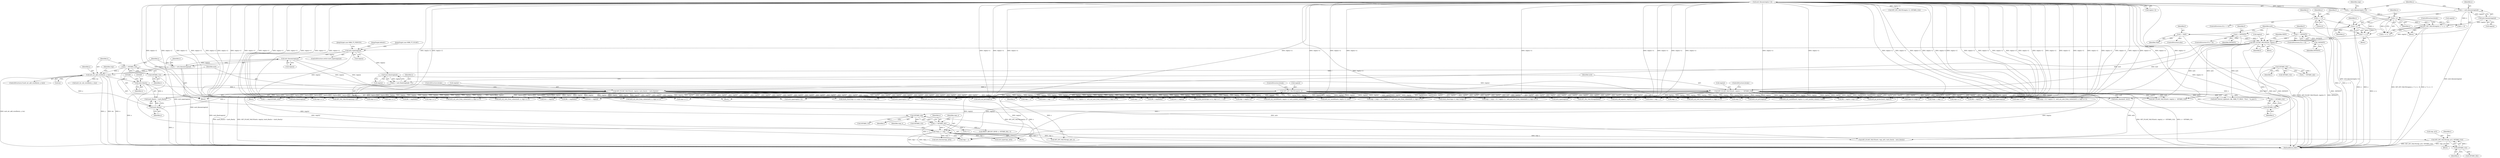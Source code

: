 digraph "0_mruby_1905091634a6a2925c911484434448e568330626@array" {
"1005614" [label="(Call,SET_INT_VALUE(regs_a[1], GETARG_C(i)))"];
"1005542" [label="(Call,*regs_a = regs + a)"];
"1005506" [label="(Call,SET_FLOAT_VALUE(mrb, regs[a], x + GETARG_C(i)))"];
"1005437" [label="(Call,SET_FLOAT_VALUE(mrb, regs[a], f))"];
"1005392" [label="(Call,SET_INT_VALUE(regs[a], y ? x / y : 0))"];
"1005379" [label="(Call,mrb_fixnum(regs[a]))"];
"1005398" [label="(Call,x / y)"];
"1005377" [label="(Call,x = mrb_fixnum(regs[a]))"];
"1005384" [label="(Call,y = mrb_fixnum(regs[a+1]))"];
"1005386" [label="(Call,mrb_fixnum(regs[a+1]))"];
"1005432" [label="(Call,f = x / y)"];
"1005434" [label="(Call,x / y)"];
"1005406" [label="(Call,y == 0)"];
"1005422" [label="(Call,f = -INFINITY)"];
"1005424" [label="(Call,-INFINITY)"];
"1005414" [label="(Call,f = INFINITY)"];
"1005427" [label="(Call,f = NAN)"];
"1005502" [label="(Call,mrb_float(regs[a]))"];
"1005451" [label="(Call,mrb_type(regs[a]))"];
"1005500" [label="(Call,x = mrb_float(regs[a]))"];
"1005513" [label="(Call,GETARG_C(i))"];
"1005448" [label="(Call,GETARG_A(i))"];
"1005491" [label="(Call,SET_INT_VALUE(regs[a], z))"];
"1005461" [label="(Call,mrb_fixnum(regs[a]))"];
"1005478" [label="(Call,SET_FLOAT_VALUE(mrb, regs[a], (mrb_float)x + (mrb_float)y))"];
"1005484" [label="(Call,(mrb_float)x)"];
"1005472" [label="(Call,mrb_int_add_overflow(x, y, &z))"];
"1005459" [label="(Call,x = mrb_fixnum(regs[a]))"];
"1005466" [label="(Call,y = GETARG_C(i))"];
"1005468" [label="(Call,GETARG_C(i))"];
"1005487" [label="(Call,(mrb_float)y)"];
"1005537" [label="(Call,a = GETARG_A(i))"];
"1005539" [label="(Call,GETARG_A(i))"];
"1005618" [label="(Call,GETARG_C(i))"];
"1005517" [label="(Call,SET_INT_VALUE(regs[a+1], GETARG_C(i)))"];
"1005502" [label="(Call,mrb_float(regs[a]))"];
"1005575" [label="(Call,SET_FLOAT_VALUE(mrb, regs_a[0], (mrb_float)x - (mrb_float)y))"];
"1001530" [label="(Call,blk = regs[bidx])"];
"1001620" [label="(Call,mrb_ary_new_from_values(mrb, n, regs+a+1))"];
"1005426" [label="(ControlStructure,else)"];
"1005408" [label="(Literal,0)"];
"1005466" [label="(Call,y = GETARG_C(i))"];
"1005442" [label="(Identifier,f)"];
"1005418" [label="(ControlStructure,if (x < 0))"];
"1005378" [label="(Identifier,x)"];
"1005429" [label="(Identifier,NAN)"];
"1001560" [label="(Call,mrb_class(mrb, recv))"];
"1003113" [label="(Call,mrb_ary_ptr(regs[1]))"];
"1005514" [label="(Identifier,i)"];
"1005538" [label="(Identifier,a)"];
"1005407" [label="(Identifier,y)"];
"1005380" [label="(Call,regs[a])"];
"1002208" [label="(Call,regs+ci->argc+2)"];
"1003074" [label="(Call,*argv = regs+1)"];
"1005423" [label="(Identifier,f)"];
"1005425" [label="(Identifier,INFINITY)"];
"1005446" [label="(Call,a = GETARG_A(i))"];
"1005402" [label="(ControlStructure,break;)"];
"1002464" [label="(Call,(argc < 0) ? regs[a+1] : mrb_ary_new_from_values(mrb, n, regs+a+1))"];
"1005427" [label="(Call,f = NAN)"];
"1005475" [label="(Call,&z)"];
"1005492" [label="(Call,regs[a])"];
"1005399" [label="(Identifier,x)"];
"1005558" [label="(Call,mrb_fixnum(regs_a[0]))"];
"1005503" [label="(Call,regs[a])"];
"1005473" [label="(Identifier,x)"];
"1005461" [label="(Call,mrb_fixnum(regs[a]))"];
"1001523" [label="(Call,blk = regs[bidx])"];
"1005542" [label="(Call,*regs_a = regs + a)"];
"1005448" [label="(Call,GETARG_A(i))"];
"1005400" [label="(Identifier,y)"];
"1005535" [label="(Block,)"];
"1004616" [label="(Call,value_move(regs+a+2, regs+a+1, ++n))"];
"1005457" [label="(Block,)"];
"1004582" [label="(Call,mrb_ary_new_from_values(mrb, n, regs+a+1))"];
"1005500" [label="(Call,x = mrb_float(regs[a]))"];
"1005484" [label="(Call,(mrb_float)x)"];
"1001623" [label="(Call,regs+a+1)"];
"1002360" [label="(Call,recv = regs[0])"];
"1005486" [label="(Identifier,x)"];
"1001519" [label="(Call,SET_NIL_VALUE(regs[bidx]))"];
"1005507" [label="(Identifier,mrb)"];
"1004606" [label="(Call,mrb_ary_unshift(mrb, regs[a+1], sym))"];
"1005640" [label="(Call,a+1)"];
"1005491" [label="(Call,SET_INT_VALUE(regs[a], z))"];
"1005434" [label="(Call,x / y)"];
"1001547" [label="(Call,mrb_convert_type(mrb, blk, MRB_TT_PROC, \"Proc\", \"to_proc\"))"];
"1005565" [label="(Call,GETARG_C(i))"];
"1005540" [label="(Identifier,i)"];
"1005550" [label="(Identifier,regs_a)"];
"1003076" [label="(Call,regs+1)"];
"1002871" [label="(Call,regs + 1)"];
"1002869" [label="(Call,stack = regs + 1)"];
"1004571" [label="(Call,args = regs[a+1])"];
"1005406" [label="(Call,y == 0)"];
"1005412" [label="(Identifier,x)"];
"1005619" [label="(Identifier,i)"];
"1005625" [label="(Call,GETARG_B(i))"];
"1005487" [label="(Call,(mrb_float)y)"];
"1005436" [label="(Identifier,y)"];
"1005599" [label="(Call,mrb_float(regs[a]))"];
"1004901" [label="(Call,mrb_type(regs[a]))"];
"1005377" [label="(Call,x = mrb_fixnum(regs[a]))"];
"1005543" [label="(Identifier,regs_a)"];
"1005387" [label="(Call,regs[a+1])"];
"1005615" [label="(Call,regs_a[1])"];
"1005398" [label="(Call,x / y)"];
"1002462" [label="(Call,args = (argc < 0) ? regs[a+1] : mrb_ary_new_from_values(mrb, n, regs+a+1))"];
"1002520" [label="(Call,regs+a+1)"];
"1001508" [label="(Call,recv = regs[a])"];
"1005410" [label="(ControlStructure,if (x > 0))"];
"1005379" [label="(Call,mrb_fixnum(regs[a]))"];
"1005393" [label="(Call,regs[a])"];
"1005474" [label="(Identifier,y)"];
"1002969" [label="(Call,mrb_ary_ptr(regs[a]))"];
"1005537" [label="(Call,a = GETARG_A(i))"];
"1003127" [label="(Call,mrb_gc_protect(mrb, regs[1]))"];
"1005438" [label="(Identifier,mrb)"];
"1005469" [label="(Identifier,i)"];
"1005411" [label="(Call,x > 0)"];
"1005392" [label="(Call,SET_INT_VALUE(regs[a], y ? x / y : 0))"];
"1005459" [label="(Call,x = mrb_fixnum(regs[a]))"];
"1005452" [label="(Call,regs[a])"];
"1005375" [label="(Block,)"];
"1005386" [label="(Call,mrb_fixnum(regs[a+1]))"];
"1005462" [label="(Call,regs[a])"];
"1005637" [label="(Call,mrb_type(regs[a+1]))"];
"1005516" [label="(JumpTarget,default:)"];
"1004813" [label="(Call,stack = regs + 1)"];
"1001680" [label="(Call,mrb_ary_unshift(mrb, regs[a+1], mrb_symbol_value(mid)))"];
"1005439" [label="(Call,regs[a])"];
"1005385" [label="(Identifier,y)"];
"1005415" [label="(Identifier,f)"];
"1005432" [label="(Call,f = x / y)"];
"1005451" [label="(Call,mrb_type(regs[a]))"];
"1002187" [label="(Call,regs+3)"];
"1005552" [label="(Block,)"];
"1005437" [label="(Call,SET_FLOAT_VALUE(mrb, regs[a], f))"];
"1005496" [label="(ControlStructure,break;)"];
"1005424" [label="(Call,-INFINITY)"];
"1002517" [label="(Call,mrb_ary_new_from_values(mrb, n, regs+a+1))"];
"1003552" [label="(Call,blk = regs[2])"];
"1005666" [label="(MethodReturn,RET)"];
"1005384" [label="(Call,y = mrb_fixnum(regs[a+1]))"];
"1001601" [label="(Call,mrb_obj_eq(mrb, regs[0], recv))"];
"1005633" [label="(Call,mrb_type(regs[a]))"];
"1001611" [label="(Call,(argc < 0) ? regs[a+1] : mrb_ary_new_from_values(mrb, n, regs+a+1))"];
"1002207" [label="(Call,stack_clear(regs+ci->argc+2, irep->nregs-ci->argc-2))"];
"1005490" [label="(ControlStructure,break;)"];
"1005422" [label="(Call,f = -INFINITY)"];
"1004815" [label="(Call,regs + 1)"];
"1003247" [label="(Call,SET_NIL_VALUE(regs[argc+1]))"];
"1005435" [label="(Identifier,x)"];
"1004622" [label="(Call,regs+a+1)"];
"1005622" [label="(Call,MKOP_ABC(OP_SEND, a, GETARG_B(i), 1))"];
"1005477" [label="(Block,)"];
"1001609" [label="(Call,args = (argc < 0) ? regs[a+1] : mrb_ary_new_from_values(mrb, n, regs+a+1))"];
"1005515" [label="(ControlStructure,break;)"];
"1005478" [label="(Call,SET_FLOAT_VALUE(mrb, regs[a], (mrb_float)x + (mrb_float)y))"];
"1005431" [label="(Block,)"];
"1005353" [label="(Block,)"];
"1005405" [label="(ControlStructure,if (y == 0))"];
"1005498" [label="(Block,)"];
"1005508" [label="(Call,regs[a])"];
"1005569" [label="(Call,mrb_int_sub_overflow(x, y, &z))"];
"1005523" [label="(Call,GETARG_C(i))"];
"1005618" [label="(Call,GETARG_C(i))"];
"1005513" [label="(Call,GETARG_C(i))"];
"1005497" [label="(JumpTarget,case MRB_TT_FLOAT:)"];
"1005511" [label="(Call,x + GETARG_C(i))"];
"1001661" [label="(Call,mrb_ary_new_from_values(mrb, n, regs+a+1))"];
"1003878" [label="(Call,v = regs[GETARG_A(i)])"];
"1005479" [label="(Identifier,mrb)"];
"1001664" [label="(Call,regs+a+1)"];
"1005610" [label="(Call,GETARG_C(i))"];
"1005467" [label="(Identifier,y)"];
"1003559" [label="(Call,blk = regs[ci->argc+1])"];
"1005495" [label="(Identifier,z)"];
"1005483" [label="(Call,(mrb_float)x + (mrb_float)y)"];
"1005416" [label="(Identifier,INFINITY)"];
"1005480" [label="(Call,regs[a])"];
"1005414" [label="(Call,f = INFINITY)"];
"1005394" [label="(Identifier,regs)"];
"1005614" [label="(Call,SET_INT_VALUE(regs_a[1], GETARG_C(i)))"];
"1005588" [label="(Call,SET_INT_VALUE(regs_a[0], z))"];
"1005460" [label="(Identifier,x)"];
"1005449" [label="(Identifier,i)"];
"1005471" [label="(ControlStructure,if (mrb_int_add_overflow(x, y, &z)))"];
"1005396" [label="(Call,y ? x / y : 0)"];
"1005433" [label="(Identifier,f)"];
"1005472" [label="(Call,mrb_int_add_overflow(x, y, &z))"];
"1005489" [label="(Identifier,y)"];
"1005506" [label="(Call,SET_FLOAT_VALUE(mrb, regs[a], x + GETARG_C(i)))"];
"1004585" [label="(Call,regs+a+1)"];
"1004905" [label="(Call,mrb_type(regs[a+1]))"];
"1005603" [label="(Call,SET_FLOAT_VALUE(mrb, regs[a], x - GETARG_C(i)))"];
"1002476" [label="(Call,regs+a+1)"];
"1005548" [label="(Call,mrb_type(regs_a[0]))"];
"1002186" [label="(Call,stack_clear(regs+3, irep->nregs-3))"];
"1002536" [label="(Call,mrb_ary_unshift(mrb, regs[a+1], mrb_symbol_value(ci->mid)))"];
"1005428" [label="(Identifier,f)"];
"1005493" [label="(Identifier,regs)"];
"1005450" [label="(ControlStructure,switch (mrb_type(regs[a])))"];
"1005443" [label="(Identifier,NEXT)"];
"1002383" [label="(Call,blk = regs[bidx])"];
"1002473" [label="(Call,mrb_ary_new_from_values(mrb, n, regs+a+1))"];
"1005501" [label="(Identifier,x)"];
"1005456" [label="(JumpTarget,case MRB_TT_FIXNUM:)"];
"1005544" [label="(Call,regs + a)"];
"1004522" [label="(Call,recv = regs[a])"];
"1005539" [label="(Call,GETARG_A(i))"];
"1005468" [label="(Call,GETARG_C(i))"];
"1004617" [label="(Call,regs+a+2)"];
"1005621" [label="(Identifier,i)"];
"1005614" -> "1005552"  [label="AST: "];
"1005614" -> "1005618"  [label="CFG: "];
"1005615" -> "1005614"  [label="AST: "];
"1005618" -> "1005614"  [label="AST: "];
"1005621" -> "1005614"  [label="CFG: "];
"1005614" -> "1005666"  [label="DDG: SET_INT_VALUE(regs_a[1], GETARG_C(i))"];
"1005614" -> "1005666"  [label="DDG: regs_a[1]"];
"1005542" -> "1005614"  [label="DDG: regs_a"];
"1005618" -> "1005614"  [label="DDG: i"];
"1005542" -> "1005535"  [label="AST: "];
"1005542" -> "1005544"  [label="CFG: "];
"1005543" -> "1005542"  [label="AST: "];
"1005544" -> "1005542"  [label="AST: "];
"1005550" -> "1005542"  [label="CFG: "];
"1005542" -> "1005666"  [label="DDG: regs_a"];
"1005542" -> "1005666"  [label="DDG: regs + a"];
"1005506" -> "1005542"  [label="DDG: regs[a]"];
"1005386" -> "1005542"  [label="DDG: regs[a+1]"];
"1005491" -> "1005542"  [label="DDG: regs[a]"];
"1005478" -> "1005542"  [label="DDG: regs[a]"];
"1005537" -> "1005542"  [label="DDG: a"];
"1005542" -> "1005548"  [label="DDG: regs_a"];
"1005542" -> "1005558"  [label="DDG: regs_a"];
"1005542" -> "1005575"  [label="DDG: regs_a"];
"1005542" -> "1005588"  [label="DDG: regs_a"];
"1005506" -> "1005498"  [label="AST: "];
"1005506" -> "1005511"  [label="CFG: "];
"1005507" -> "1005506"  [label="AST: "];
"1005508" -> "1005506"  [label="AST: "];
"1005511" -> "1005506"  [label="AST: "];
"1005515" -> "1005506"  [label="CFG: "];
"1005506" -> "1005666"  [label="DDG: SET_FLOAT_VALUE(mrb, regs[a], x + GETARG_C(i))"];
"1005506" -> "1005666"  [label="DDG: x + GETARG_C(i)"];
"1005506" -> "1001508"  [label="DDG: regs[a]"];
"1005506" -> "1001519"  [label="DDG: regs[a]"];
"1005506" -> "1001523"  [label="DDG: regs[a]"];
"1005506" -> "1001530"  [label="DDG: regs[a]"];
"1005506" -> "1001547"  [label="DDG: mrb"];
"1005506" -> "1001560"  [label="DDG: mrb"];
"1005506" -> "1001601"  [label="DDG: regs[a]"];
"1005506" -> "1001609"  [label="DDG: regs[a]"];
"1005506" -> "1001611"  [label="DDG: regs[a]"];
"1005506" -> "1001620"  [label="DDG: regs[a]"];
"1005506" -> "1001623"  [label="DDG: regs[a]"];
"1005506" -> "1001661"  [label="DDG: regs[a]"];
"1005506" -> "1001664"  [label="DDG: regs[a]"];
"1005506" -> "1001680"  [label="DDG: regs[a]"];
"1005506" -> "1002186"  [label="DDG: regs[a]"];
"1005506" -> "1002187"  [label="DDG: regs[a]"];
"1005506" -> "1002207"  [label="DDG: regs[a]"];
"1005506" -> "1002208"  [label="DDG: regs[a]"];
"1005506" -> "1002360"  [label="DDG: regs[a]"];
"1005506" -> "1002383"  [label="DDG: regs[a]"];
"1005506" -> "1002462"  [label="DDG: regs[a]"];
"1005506" -> "1002464"  [label="DDG: regs[a]"];
"1005506" -> "1002473"  [label="DDG: regs[a]"];
"1005506" -> "1002476"  [label="DDG: regs[a]"];
"1005506" -> "1002517"  [label="DDG: regs[a]"];
"1005506" -> "1002520"  [label="DDG: regs[a]"];
"1005506" -> "1002536"  [label="DDG: regs[a]"];
"1005506" -> "1002869"  [label="DDG: regs[a]"];
"1005506" -> "1002871"  [label="DDG: regs[a]"];
"1005506" -> "1002969"  [label="DDG: regs[a]"];
"1005506" -> "1003074"  [label="DDG: regs[a]"];
"1005506" -> "1003076"  [label="DDG: regs[a]"];
"1005506" -> "1003113"  [label="DDG: regs[a]"];
"1005506" -> "1003127"  [label="DDG: regs[a]"];
"1005506" -> "1003247"  [label="DDG: regs[a]"];
"1005506" -> "1003552"  [label="DDG: regs[a]"];
"1005506" -> "1003559"  [label="DDG: regs[a]"];
"1005506" -> "1003878"  [label="DDG: regs[a]"];
"1005506" -> "1004522"  [label="DDG: regs[a]"];
"1005506" -> "1004571"  [label="DDG: regs[a]"];
"1005506" -> "1004582"  [label="DDG: regs[a]"];
"1005506" -> "1004585"  [label="DDG: regs[a]"];
"1005506" -> "1004606"  [label="DDG: regs[a]"];
"1005506" -> "1004616"  [label="DDG: regs[a]"];
"1005506" -> "1004617"  [label="DDG: regs[a]"];
"1005506" -> "1004622"  [label="DDG: regs[a]"];
"1005506" -> "1004813"  [label="DDG: regs[a]"];
"1005506" -> "1004815"  [label="DDG: regs[a]"];
"1005506" -> "1004901"  [label="DDG: regs[a]"];
"1005506" -> "1004905"  [label="DDG: regs[a]"];
"1005437" -> "1005506"  [label="DDG: mrb"];
"1005502" -> "1005506"  [label="DDG: regs[a]"];
"1005500" -> "1005506"  [label="DDG: x"];
"1005513" -> "1005506"  [label="DDG: i"];
"1005506" -> "1005544"  [label="DDG: regs[a]"];
"1005506" -> "1005575"  [label="DDG: mrb"];
"1005506" -> "1005599"  [label="DDG: regs[a]"];
"1005506" -> "1005603"  [label="DDG: mrb"];
"1005506" -> "1005603"  [label="DDG: regs[a]"];
"1005506" -> "1005633"  [label="DDG: regs[a]"];
"1005506" -> "1005637"  [label="DDG: regs[a]"];
"1005437" -> "1005353"  [label="AST: "];
"1005437" -> "1005442"  [label="CFG: "];
"1005438" -> "1005437"  [label="AST: "];
"1005439" -> "1005437"  [label="AST: "];
"1005442" -> "1005437"  [label="AST: "];
"1005443" -> "1005437"  [label="CFG: "];
"1005437" -> "1005666"  [label="DDG: SET_FLOAT_VALUE(mrb, regs[a], f)"];
"1005437" -> "1005666"  [label="DDG: f"];
"1005437" -> "1001547"  [label="DDG: mrb"];
"1005437" -> "1001560"  [label="DDG: mrb"];
"1005392" -> "1005437"  [label="DDG: regs[a]"];
"1005432" -> "1005437"  [label="DDG: f"];
"1005422" -> "1005437"  [label="DDG: f"];
"1005414" -> "1005437"  [label="DDG: f"];
"1005427" -> "1005437"  [label="DDG: f"];
"1005437" -> "1005451"  [label="DDG: regs[a]"];
"1005437" -> "1005478"  [label="DDG: mrb"];
"1005437" -> "1005575"  [label="DDG: mrb"];
"1005437" -> "1005603"  [label="DDG: mrb"];
"1005392" -> "1005375"  [label="AST: "];
"1005392" -> "1005396"  [label="CFG: "];
"1005393" -> "1005392"  [label="AST: "];
"1005396" -> "1005392"  [label="AST: "];
"1005402" -> "1005392"  [label="CFG: "];
"1005392" -> "1005666"  [label="DDG: y ? x / y : 0"];
"1005392" -> "1005666"  [label="DDG: SET_INT_VALUE(regs[a], y ? x / y : 0)"];
"1005379" -> "1005392"  [label="DDG: regs[a]"];
"1005398" -> "1005392"  [label="DDG: x"];
"1005398" -> "1005392"  [label="DDG: y"];
"1005379" -> "1005377"  [label="AST: "];
"1005379" -> "1005380"  [label="CFG: "];
"1005380" -> "1005379"  [label="AST: "];
"1005377" -> "1005379"  [label="CFG: "];
"1005379" -> "1005377"  [label="DDG: regs[a]"];
"1005398" -> "1005396"  [label="AST: "];
"1005398" -> "1005400"  [label="CFG: "];
"1005399" -> "1005398"  [label="AST: "];
"1005400" -> "1005398"  [label="AST: "];
"1005396" -> "1005398"  [label="CFG: "];
"1005398" -> "1005396"  [label="DDG: x"];
"1005398" -> "1005396"  [label="DDG: y"];
"1005377" -> "1005398"  [label="DDG: x"];
"1005384" -> "1005398"  [label="DDG: y"];
"1005398" -> "1005411"  [label="DDG: x"];
"1005398" -> "1005434"  [label="DDG: x"];
"1005377" -> "1005375"  [label="AST: "];
"1005378" -> "1005377"  [label="AST: "];
"1005385" -> "1005377"  [label="CFG: "];
"1005377" -> "1005666"  [label="DDG: mrb_fixnum(regs[a])"];
"1005377" -> "1005411"  [label="DDG: x"];
"1005377" -> "1005434"  [label="DDG: x"];
"1005384" -> "1005375"  [label="AST: "];
"1005384" -> "1005386"  [label="CFG: "];
"1005385" -> "1005384"  [label="AST: "];
"1005386" -> "1005384"  [label="AST: "];
"1005394" -> "1005384"  [label="CFG: "];
"1005384" -> "1005666"  [label="DDG: mrb_fixnum(regs[a+1])"];
"1005386" -> "1005384"  [label="DDG: regs[a+1]"];
"1005386" -> "1005387"  [label="CFG: "];
"1005387" -> "1005386"  [label="AST: "];
"1005386" -> "1005666"  [label="DDG: regs[a+1]"];
"1005386" -> "1001508"  [label="DDG: regs[a+1]"];
"1005386" -> "1001519"  [label="DDG: regs[a+1]"];
"1005386" -> "1001523"  [label="DDG: regs[a+1]"];
"1005386" -> "1001530"  [label="DDG: regs[a+1]"];
"1005386" -> "1001601"  [label="DDG: regs[a+1]"];
"1005386" -> "1001609"  [label="DDG: regs[a+1]"];
"1005386" -> "1001611"  [label="DDG: regs[a+1]"];
"1005386" -> "1001620"  [label="DDG: regs[a+1]"];
"1005386" -> "1001623"  [label="DDG: regs[a+1]"];
"1005386" -> "1001661"  [label="DDG: regs[a+1]"];
"1005386" -> "1001664"  [label="DDG: regs[a+1]"];
"1005386" -> "1001680"  [label="DDG: regs[a+1]"];
"1005386" -> "1002186"  [label="DDG: regs[a+1]"];
"1005386" -> "1002187"  [label="DDG: regs[a+1]"];
"1005386" -> "1002207"  [label="DDG: regs[a+1]"];
"1005386" -> "1002208"  [label="DDG: regs[a+1]"];
"1005386" -> "1002360"  [label="DDG: regs[a+1]"];
"1005386" -> "1002383"  [label="DDG: regs[a+1]"];
"1005386" -> "1002462"  [label="DDG: regs[a+1]"];
"1005386" -> "1002464"  [label="DDG: regs[a+1]"];
"1005386" -> "1002473"  [label="DDG: regs[a+1]"];
"1005386" -> "1002476"  [label="DDG: regs[a+1]"];
"1005386" -> "1002517"  [label="DDG: regs[a+1]"];
"1005386" -> "1002520"  [label="DDG: regs[a+1]"];
"1005386" -> "1002536"  [label="DDG: regs[a+1]"];
"1005386" -> "1002869"  [label="DDG: regs[a+1]"];
"1005386" -> "1002871"  [label="DDG: regs[a+1]"];
"1005386" -> "1002969"  [label="DDG: regs[a+1]"];
"1005386" -> "1003074"  [label="DDG: regs[a+1]"];
"1005386" -> "1003076"  [label="DDG: regs[a+1]"];
"1005386" -> "1003113"  [label="DDG: regs[a+1]"];
"1005386" -> "1003127"  [label="DDG: regs[a+1]"];
"1005386" -> "1003247"  [label="DDG: regs[a+1]"];
"1005386" -> "1003552"  [label="DDG: regs[a+1]"];
"1005386" -> "1003559"  [label="DDG: regs[a+1]"];
"1005386" -> "1003878"  [label="DDG: regs[a+1]"];
"1005386" -> "1004522"  [label="DDG: regs[a+1]"];
"1005386" -> "1004571"  [label="DDG: regs[a+1]"];
"1005386" -> "1004582"  [label="DDG: regs[a+1]"];
"1005386" -> "1004585"  [label="DDG: regs[a+1]"];
"1005386" -> "1004606"  [label="DDG: regs[a+1]"];
"1005386" -> "1004616"  [label="DDG: regs[a+1]"];
"1005386" -> "1004617"  [label="DDG: regs[a+1]"];
"1005386" -> "1004622"  [label="DDG: regs[a+1]"];
"1005386" -> "1004813"  [label="DDG: regs[a+1]"];
"1005386" -> "1004815"  [label="DDG: regs[a+1]"];
"1005386" -> "1004901"  [label="DDG: regs[a+1]"];
"1005386" -> "1004905"  [label="DDG: regs[a+1]"];
"1005386" -> "1005517"  [label="DDG: regs[a+1]"];
"1005386" -> "1005544"  [label="DDG: regs[a+1]"];
"1005386" -> "1005599"  [label="DDG: regs[a+1]"];
"1005386" -> "1005603"  [label="DDG: regs[a+1]"];
"1005386" -> "1005633"  [label="DDG: regs[a+1]"];
"1005386" -> "1005637"  [label="DDG: regs[a+1]"];
"1005432" -> "1005431"  [label="AST: "];
"1005432" -> "1005434"  [label="CFG: "];
"1005433" -> "1005432"  [label="AST: "];
"1005434" -> "1005432"  [label="AST: "];
"1005438" -> "1005432"  [label="CFG: "];
"1005432" -> "1005666"  [label="DDG: x / y"];
"1005434" -> "1005432"  [label="DDG: x"];
"1005434" -> "1005432"  [label="DDG: y"];
"1005434" -> "1005436"  [label="CFG: "];
"1005435" -> "1005434"  [label="AST: "];
"1005436" -> "1005434"  [label="AST: "];
"1005434" -> "1005666"  [label="DDG: y"];
"1005434" -> "1005666"  [label="DDG: x"];
"1005406" -> "1005434"  [label="DDG: y"];
"1005406" -> "1005405"  [label="AST: "];
"1005406" -> "1005408"  [label="CFG: "];
"1005407" -> "1005406"  [label="AST: "];
"1005408" -> "1005406"  [label="AST: "];
"1005412" -> "1005406"  [label="CFG: "];
"1005433" -> "1005406"  [label="CFG: "];
"1005406" -> "1005666"  [label="DDG: y"];
"1005406" -> "1005666"  [label="DDG: y == 0"];
"1005422" -> "1005418"  [label="AST: "];
"1005422" -> "1005424"  [label="CFG: "];
"1005423" -> "1005422"  [label="AST: "];
"1005424" -> "1005422"  [label="AST: "];
"1005438" -> "1005422"  [label="CFG: "];
"1005422" -> "1005666"  [label="DDG: -INFINITY"];
"1005424" -> "1005422"  [label="DDG: INFINITY"];
"1005424" -> "1005425"  [label="CFG: "];
"1005425" -> "1005424"  [label="AST: "];
"1005424" -> "1005666"  [label="DDG: INFINITY"];
"1005414" -> "1005410"  [label="AST: "];
"1005414" -> "1005416"  [label="CFG: "];
"1005415" -> "1005414"  [label="AST: "];
"1005416" -> "1005414"  [label="AST: "];
"1005438" -> "1005414"  [label="CFG: "];
"1005414" -> "1005666"  [label="DDG: INFINITY"];
"1005427" -> "1005426"  [label="AST: "];
"1005427" -> "1005429"  [label="CFG: "];
"1005428" -> "1005427"  [label="AST: "];
"1005429" -> "1005427"  [label="AST: "];
"1005438" -> "1005427"  [label="CFG: "];
"1005427" -> "1005666"  [label="DDG: NAN"];
"1005502" -> "1005500"  [label="AST: "];
"1005502" -> "1005503"  [label="CFG: "];
"1005503" -> "1005502"  [label="AST: "];
"1005500" -> "1005502"  [label="CFG: "];
"1005502" -> "1005500"  [label="DDG: regs[a]"];
"1005451" -> "1005502"  [label="DDG: regs[a]"];
"1005451" -> "1005450"  [label="AST: "];
"1005451" -> "1005452"  [label="CFG: "];
"1005452" -> "1005451"  [label="AST: "];
"1005456" -> "1005451"  [label="CFG: "];
"1005497" -> "1005451"  [label="CFG: "];
"1005516" -> "1005451"  [label="CFG: "];
"1005451" -> "1005666"  [label="DDG: mrb_type(regs[a])"];
"1005451" -> "1001508"  [label="DDG: regs[a]"];
"1005451" -> "1005461"  [label="DDG: regs[a]"];
"1005500" -> "1005498"  [label="AST: "];
"1005501" -> "1005500"  [label="AST: "];
"1005507" -> "1005500"  [label="CFG: "];
"1005500" -> "1005666"  [label="DDG: mrb_float(regs[a])"];
"1005500" -> "1005511"  [label="DDG: x"];
"1005513" -> "1005511"  [label="AST: "];
"1005513" -> "1005514"  [label="CFG: "];
"1005514" -> "1005513"  [label="AST: "];
"1005511" -> "1005513"  [label="CFG: "];
"1005513" -> "1005511"  [label="DDG: i"];
"1005448" -> "1005513"  [label="DDG: i"];
"1005513" -> "1005539"  [label="DDG: i"];
"1005448" -> "1005446"  [label="AST: "];
"1005448" -> "1005449"  [label="CFG: "];
"1005449" -> "1005448"  [label="AST: "];
"1005446" -> "1005448"  [label="CFG: "];
"1005448" -> "1005446"  [label="DDG: i"];
"1005448" -> "1005468"  [label="DDG: i"];
"1005448" -> "1005523"  [label="DDG: i"];
"1005491" -> "1005457"  [label="AST: "];
"1005491" -> "1005495"  [label="CFG: "];
"1005492" -> "1005491"  [label="AST: "];
"1005495" -> "1005491"  [label="AST: "];
"1005496" -> "1005491"  [label="CFG: "];
"1005491" -> "1005666"  [label="DDG: z"];
"1005491" -> "1005666"  [label="DDG: SET_INT_VALUE(regs[a], z)"];
"1005491" -> "1001508"  [label="DDG: regs[a]"];
"1005491" -> "1001519"  [label="DDG: regs[a]"];
"1005491" -> "1001523"  [label="DDG: regs[a]"];
"1005491" -> "1001530"  [label="DDG: regs[a]"];
"1005491" -> "1001601"  [label="DDG: regs[a]"];
"1005491" -> "1001609"  [label="DDG: regs[a]"];
"1005491" -> "1001611"  [label="DDG: regs[a]"];
"1005491" -> "1001620"  [label="DDG: regs[a]"];
"1005491" -> "1001623"  [label="DDG: regs[a]"];
"1005491" -> "1001661"  [label="DDG: regs[a]"];
"1005491" -> "1001664"  [label="DDG: regs[a]"];
"1005491" -> "1001680"  [label="DDG: regs[a]"];
"1005491" -> "1002186"  [label="DDG: regs[a]"];
"1005491" -> "1002187"  [label="DDG: regs[a]"];
"1005491" -> "1002207"  [label="DDG: regs[a]"];
"1005491" -> "1002208"  [label="DDG: regs[a]"];
"1005491" -> "1002360"  [label="DDG: regs[a]"];
"1005491" -> "1002383"  [label="DDG: regs[a]"];
"1005491" -> "1002462"  [label="DDG: regs[a]"];
"1005491" -> "1002464"  [label="DDG: regs[a]"];
"1005491" -> "1002473"  [label="DDG: regs[a]"];
"1005491" -> "1002476"  [label="DDG: regs[a]"];
"1005491" -> "1002517"  [label="DDG: regs[a]"];
"1005491" -> "1002520"  [label="DDG: regs[a]"];
"1005491" -> "1002536"  [label="DDG: regs[a]"];
"1005491" -> "1002869"  [label="DDG: regs[a]"];
"1005491" -> "1002871"  [label="DDG: regs[a]"];
"1005491" -> "1002969"  [label="DDG: regs[a]"];
"1005491" -> "1003074"  [label="DDG: regs[a]"];
"1005491" -> "1003076"  [label="DDG: regs[a]"];
"1005491" -> "1003113"  [label="DDG: regs[a]"];
"1005491" -> "1003127"  [label="DDG: regs[a]"];
"1005491" -> "1003247"  [label="DDG: regs[a]"];
"1005491" -> "1003552"  [label="DDG: regs[a]"];
"1005491" -> "1003559"  [label="DDG: regs[a]"];
"1005491" -> "1003878"  [label="DDG: regs[a]"];
"1005491" -> "1004522"  [label="DDG: regs[a]"];
"1005491" -> "1004571"  [label="DDG: regs[a]"];
"1005491" -> "1004582"  [label="DDG: regs[a]"];
"1005491" -> "1004585"  [label="DDG: regs[a]"];
"1005491" -> "1004606"  [label="DDG: regs[a]"];
"1005491" -> "1004616"  [label="DDG: regs[a]"];
"1005491" -> "1004617"  [label="DDG: regs[a]"];
"1005491" -> "1004622"  [label="DDG: regs[a]"];
"1005491" -> "1004813"  [label="DDG: regs[a]"];
"1005491" -> "1004815"  [label="DDG: regs[a]"];
"1005491" -> "1004901"  [label="DDG: regs[a]"];
"1005491" -> "1004905"  [label="DDG: regs[a]"];
"1005461" -> "1005491"  [label="DDG: regs[a]"];
"1005491" -> "1005544"  [label="DDG: regs[a]"];
"1005491" -> "1005588"  [label="DDG: z"];
"1005491" -> "1005599"  [label="DDG: regs[a]"];
"1005491" -> "1005603"  [label="DDG: regs[a]"];
"1005491" -> "1005633"  [label="DDG: regs[a]"];
"1005491" -> "1005637"  [label="DDG: regs[a]"];
"1005461" -> "1005459"  [label="AST: "];
"1005461" -> "1005462"  [label="CFG: "];
"1005462" -> "1005461"  [label="AST: "];
"1005459" -> "1005461"  [label="CFG: "];
"1005461" -> "1005459"  [label="DDG: regs[a]"];
"1005461" -> "1005478"  [label="DDG: regs[a]"];
"1005478" -> "1005477"  [label="AST: "];
"1005478" -> "1005483"  [label="CFG: "];
"1005479" -> "1005478"  [label="AST: "];
"1005480" -> "1005478"  [label="AST: "];
"1005483" -> "1005478"  [label="AST: "];
"1005490" -> "1005478"  [label="CFG: "];
"1005478" -> "1005666"  [label="DDG: (mrb_float)x + (mrb_float)y"];
"1005478" -> "1005666"  [label="DDG: SET_FLOAT_VALUE(mrb, regs[a], (mrb_float)x + (mrb_float)y)"];
"1005478" -> "1001508"  [label="DDG: regs[a]"];
"1005478" -> "1001519"  [label="DDG: regs[a]"];
"1005478" -> "1001523"  [label="DDG: regs[a]"];
"1005478" -> "1001530"  [label="DDG: regs[a]"];
"1005478" -> "1001547"  [label="DDG: mrb"];
"1005478" -> "1001560"  [label="DDG: mrb"];
"1005478" -> "1001601"  [label="DDG: regs[a]"];
"1005478" -> "1001609"  [label="DDG: regs[a]"];
"1005478" -> "1001611"  [label="DDG: regs[a]"];
"1005478" -> "1001620"  [label="DDG: regs[a]"];
"1005478" -> "1001623"  [label="DDG: regs[a]"];
"1005478" -> "1001661"  [label="DDG: regs[a]"];
"1005478" -> "1001664"  [label="DDG: regs[a]"];
"1005478" -> "1001680"  [label="DDG: regs[a]"];
"1005478" -> "1002186"  [label="DDG: regs[a]"];
"1005478" -> "1002187"  [label="DDG: regs[a]"];
"1005478" -> "1002207"  [label="DDG: regs[a]"];
"1005478" -> "1002208"  [label="DDG: regs[a]"];
"1005478" -> "1002360"  [label="DDG: regs[a]"];
"1005478" -> "1002383"  [label="DDG: regs[a]"];
"1005478" -> "1002462"  [label="DDG: regs[a]"];
"1005478" -> "1002464"  [label="DDG: regs[a]"];
"1005478" -> "1002473"  [label="DDG: regs[a]"];
"1005478" -> "1002476"  [label="DDG: regs[a]"];
"1005478" -> "1002517"  [label="DDG: regs[a]"];
"1005478" -> "1002520"  [label="DDG: regs[a]"];
"1005478" -> "1002536"  [label="DDG: regs[a]"];
"1005478" -> "1002869"  [label="DDG: regs[a]"];
"1005478" -> "1002871"  [label="DDG: regs[a]"];
"1005478" -> "1002969"  [label="DDG: regs[a]"];
"1005478" -> "1003074"  [label="DDG: regs[a]"];
"1005478" -> "1003076"  [label="DDG: regs[a]"];
"1005478" -> "1003113"  [label="DDG: regs[a]"];
"1005478" -> "1003127"  [label="DDG: regs[a]"];
"1005478" -> "1003247"  [label="DDG: regs[a]"];
"1005478" -> "1003552"  [label="DDG: regs[a]"];
"1005478" -> "1003559"  [label="DDG: regs[a]"];
"1005478" -> "1003878"  [label="DDG: regs[a]"];
"1005478" -> "1004522"  [label="DDG: regs[a]"];
"1005478" -> "1004571"  [label="DDG: regs[a]"];
"1005478" -> "1004582"  [label="DDG: regs[a]"];
"1005478" -> "1004585"  [label="DDG: regs[a]"];
"1005478" -> "1004606"  [label="DDG: regs[a]"];
"1005478" -> "1004616"  [label="DDG: regs[a]"];
"1005478" -> "1004617"  [label="DDG: regs[a]"];
"1005478" -> "1004622"  [label="DDG: regs[a]"];
"1005478" -> "1004813"  [label="DDG: regs[a]"];
"1005478" -> "1004815"  [label="DDG: regs[a]"];
"1005478" -> "1004901"  [label="DDG: regs[a]"];
"1005478" -> "1004905"  [label="DDG: regs[a]"];
"1005484" -> "1005478"  [label="DDG: x"];
"1005487" -> "1005478"  [label="DDG: y"];
"1005478" -> "1005544"  [label="DDG: regs[a]"];
"1005478" -> "1005575"  [label="DDG: mrb"];
"1005478" -> "1005599"  [label="DDG: regs[a]"];
"1005478" -> "1005603"  [label="DDG: mrb"];
"1005478" -> "1005603"  [label="DDG: regs[a]"];
"1005478" -> "1005633"  [label="DDG: regs[a]"];
"1005478" -> "1005637"  [label="DDG: regs[a]"];
"1005484" -> "1005483"  [label="AST: "];
"1005484" -> "1005486"  [label="CFG: "];
"1005485" -> "1005484"  [label="AST: "];
"1005486" -> "1005484"  [label="AST: "];
"1005488" -> "1005484"  [label="CFG: "];
"1005484" -> "1005666"  [label="DDG: x"];
"1005484" -> "1005483"  [label="DDG: x"];
"1005472" -> "1005484"  [label="DDG: x"];
"1005472" -> "1005471"  [label="AST: "];
"1005472" -> "1005475"  [label="CFG: "];
"1005473" -> "1005472"  [label="AST: "];
"1005474" -> "1005472"  [label="AST: "];
"1005475" -> "1005472"  [label="AST: "];
"1005479" -> "1005472"  [label="CFG: "];
"1005493" -> "1005472"  [label="CFG: "];
"1005472" -> "1005666"  [label="DDG: x"];
"1005472" -> "1005666"  [label="DDG: y"];
"1005472" -> "1005666"  [label="DDG: &z"];
"1005472" -> "1005666"  [label="DDG: mrb_int_add_overflow(x, y, &z)"];
"1005459" -> "1005472"  [label="DDG: x"];
"1005466" -> "1005472"  [label="DDG: y"];
"1005472" -> "1005487"  [label="DDG: y"];
"1005472" -> "1005569"  [label="DDG: &z"];
"1005459" -> "1005457"  [label="AST: "];
"1005460" -> "1005459"  [label="AST: "];
"1005467" -> "1005459"  [label="CFG: "];
"1005459" -> "1005666"  [label="DDG: mrb_fixnum(regs[a])"];
"1005466" -> "1005457"  [label="AST: "];
"1005466" -> "1005468"  [label="CFG: "];
"1005467" -> "1005466"  [label="AST: "];
"1005468" -> "1005466"  [label="AST: "];
"1005473" -> "1005466"  [label="CFG: "];
"1005468" -> "1005466"  [label="DDG: i"];
"1005468" -> "1005469"  [label="CFG: "];
"1005469" -> "1005468"  [label="AST: "];
"1005468" -> "1005539"  [label="DDG: i"];
"1005487" -> "1005483"  [label="AST: "];
"1005487" -> "1005489"  [label="CFG: "];
"1005488" -> "1005487"  [label="AST: "];
"1005489" -> "1005487"  [label="AST: "];
"1005483" -> "1005487"  [label="CFG: "];
"1005487" -> "1005666"  [label="DDG: y"];
"1005487" -> "1005483"  [label="DDG: y"];
"1005537" -> "1005535"  [label="AST: "];
"1005537" -> "1005539"  [label="CFG: "];
"1005538" -> "1005537"  [label="AST: "];
"1005539" -> "1005537"  [label="AST: "];
"1005543" -> "1005537"  [label="CFG: "];
"1005539" -> "1005537"  [label="DDG: i"];
"1005537" -> "1005544"  [label="DDG: a"];
"1005537" -> "1005622"  [label="DDG: a"];
"1005537" -> "1005640"  [label="DDG: a"];
"1005539" -> "1005540"  [label="CFG: "];
"1005540" -> "1005539"  [label="AST: "];
"1005539" -> "1005565"  [label="DDG: i"];
"1005539" -> "1005610"  [label="DDG: i"];
"1005539" -> "1005618"  [label="DDG: i"];
"1005618" -> "1005619"  [label="CFG: "];
"1005619" -> "1005618"  [label="AST: "];
"1005618" -> "1005625"  [label="DDG: i"];
}
